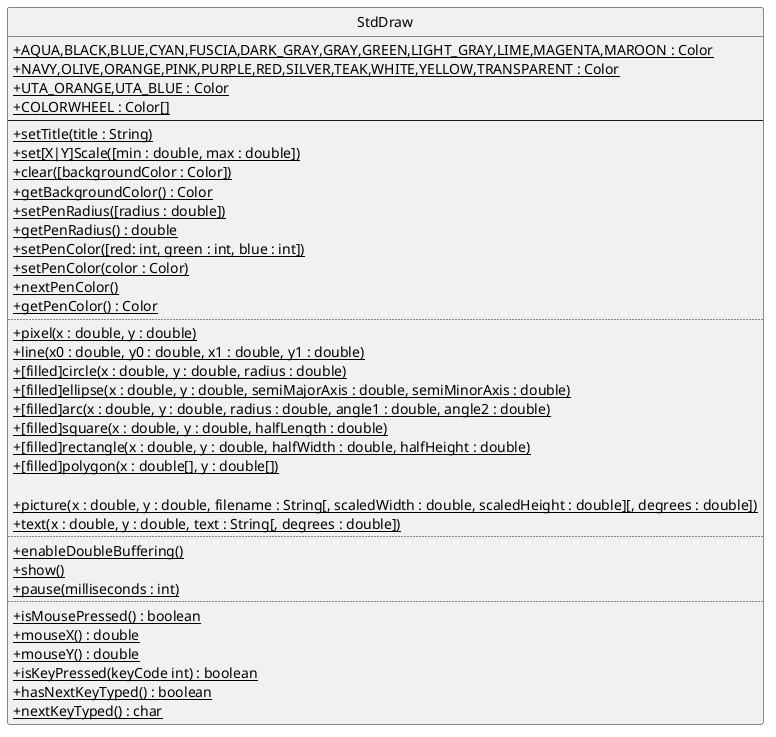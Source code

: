 @startuml
skinparam classAttributeIconSize 0
set separator none
hide circle

class StdDraw {
 +{static} AQUA,BLACK,BLUE,CYAN,FUSCIA,DARK_GRAY,GRAY,GREEN,LIGHT_GRAY,LIME,MAGENTA,MAROON : Color
 +{static} NAVY,OLIVE,ORANGE,PINK,PURPLE,RED,SILVER,TEAK,WHITE,YELLOW,TRANSPARENT : Color
 +{static} UTA_ORANGE,UTA_BLUE : Color
 +{static} COLORWHEEL : Color[]
--
 +{static} setTitle(title : String) 
 +{static} set[X|Y]Scale([min : double, max : double])
 +{static} clear([backgroundColor : Color])
 +{static} getBackgroundColor() : Color
 +{static} setPenRadius([radius : double])
 +{static} getPenRadius() : double
 +{static} setPenColor([red: int, green : int, blue : int])
 +{static} setPenColor(color : Color)
 +{static} nextPenColor()
 +{static} getPenColor() : Color
..
 +{static} pixel(x : double, y : double)
 +{static} line(x0 : double, y0 : double, x1 : double, y1 : double)
 +{static} [filled]circle(x : double, y : double, radius : double)
 +{static} [filled]ellipse(x : double, y : double, semiMajorAxis : double, semiMinorAxis : double)
 +{static} [filled]arc(x : double, y : double, radius : double, angle1 : double, angle2 : double)
 +{static} [filled]square(x : double, y : double, halfLength : double)
 +{static} [filled]rectangle(x : double, y : double, halfWidth : double, halfHeight : double)
 +{static} [filled]polygon(x : double[], y : double[])

 +{static} picture(x : double, y : double, filename : String[, scaledWidth : double, scaledHeight : double][, degrees : double])
 +{static} text(x : double, y : double, text : String[, degrees : double])
..
 +{static} enableDoubleBuffering()
 +{static} show()
 +{static} pause(milliseconds : int)
..
 +{static} isMousePressed() : boolean
 +{static} mouseX() : double
 +{static} mouseY() : double
 +{static} isKeyPressed(keyCode int) : boolean
 +{static} hasNextKeyTyped() : boolean
 +{static} nextKeyTyped() : char
}
@enduml
